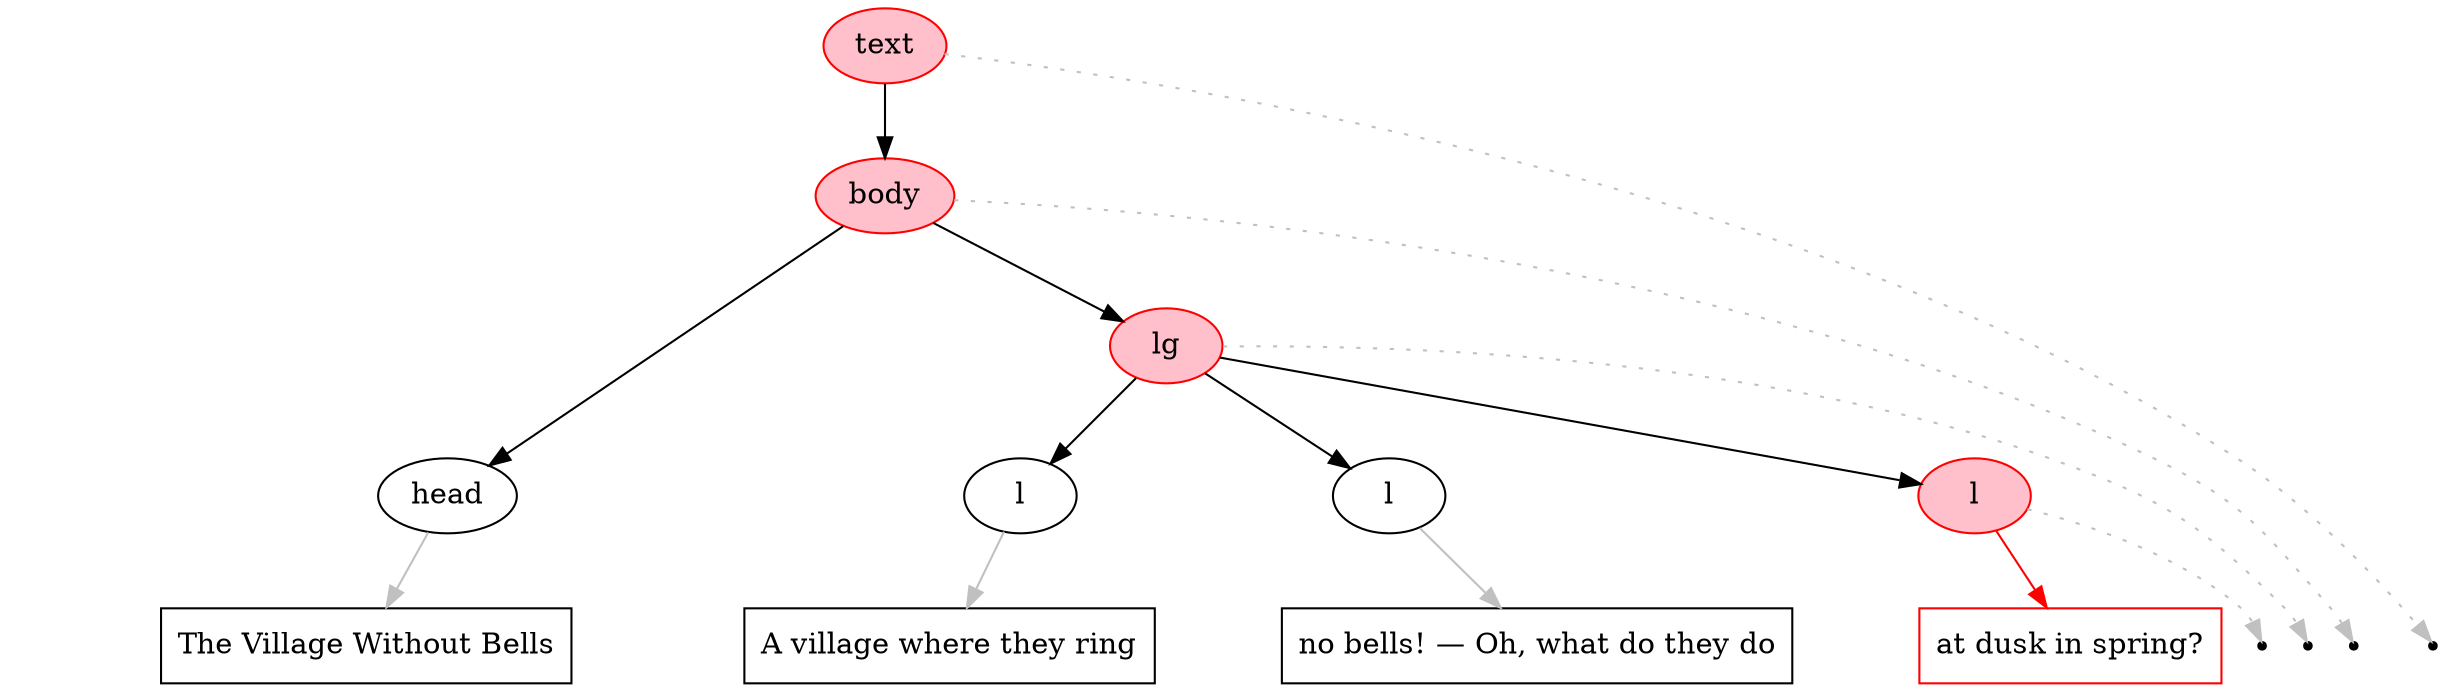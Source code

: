 digraph { 
  node [ordering=out]; 
  subgraph { 
    rank=same; 
start_text_10 [label="text\nstart", shape=point, color=transparent];
end_text_10 [label="text\nend", shape=point, color=black];
start_body_10 [label="body\nstart", shape=point, color=transparent];
end_body_10 [label="body\nend", shape=point, color=black];
start_head_10 [label="head\nstart", shape=point, color=transparent];
end_head_10 [label="head\nend", shape=point, color=transparent];
pcd7 [shape=box, label="The Village Without Bells"color=black];
start_lg_11 [label="lg\nstart", shape=point, color=transparent];
end_lg_11 [label="lg\nend", shape=point, color=black];
start_l_11 [label="l\nstart", shape=point, color=transparent];
end_l_11 [label="l\nend", shape=point, color=transparent];
pcd8 [shape=box, label="A village where they ring"color=black];
start_l_12 [label="l\nstart", shape=point, color=transparent];
end_l_12 [label="l\nend", shape=point, color=transparent];
pcd9 [shape=box, label="no bells! — Oh, what do they do"color=black];
start_l_13 [label="l\nstart", shape=point, color=transparent];
end_l_13 [label="l\nend", shape=point, color=black];
pcd10 [shape=box, label="at dusk in spring?"color=red];
  } 

text_10 [label=text, color=red, shape=oval, style=filled, fillcolor=pink]; 
body_10 [label=body, color=red, shape=oval, style=filled, fillcolor=pink]; 
head_10 [label=head, color=black, shape=oval]; 
lg_11 [label=lg, color=red, shape=oval, style=filled, fillcolor=pink]; 
l_11 [label=l, color=black, shape=oval]; 
l_12 [label=l, color=black, shape=oval]; 
l_13 [label=l, color=red, shape=oval, style=filled, fillcolor=pink]; 

text_10 -> start_text_10 [style=invis, arrowhead=none];
text_10 -> body_10 [color=black];
text_10 -> end_text_10 [color=gray, style=dotted];
body_10 -> start_body_10 [style=invis, arrowhead=none];
body_10 -> head_10 [color=black];
body_10 -> lg_11 [color=black];
body_10 -> end_body_10 [color=gray, style=dotted];
head_10 -> start_head_10 [style=invis, arrowhead=none];
head_10 -> pcd7 [color=gray];
head_10 -> end_head_10 [style=invis, arrowhead=none];
lg_11 -> start_lg_11 [style=invis, arrowhead=none];
lg_11 -> l_11 [color=black];
lg_11 -> l_12 [color=black];
lg_11 -> l_13 [color=black];
lg_11 -> end_lg_11 [color=gray, style=dotted];
l_11 -> start_l_11 [style=invis, arrowhead=none];
l_11 -> pcd8 [color=gray];
l_11 -> end_l_11 [style=invis, arrowhead=none];
l_12 -> start_l_12 [style=invis, arrowhead=none];
l_12 -> pcd9 [color=gray];
l_12 -> end_l_12 [style=invis, arrowhead=none];
l_13 -> start_l_13 [style=invis, arrowhead=none];
l_13 -> pcd10 [color=red];
l_13 -> end_l_13 [color=gray, style=dotted];
}
